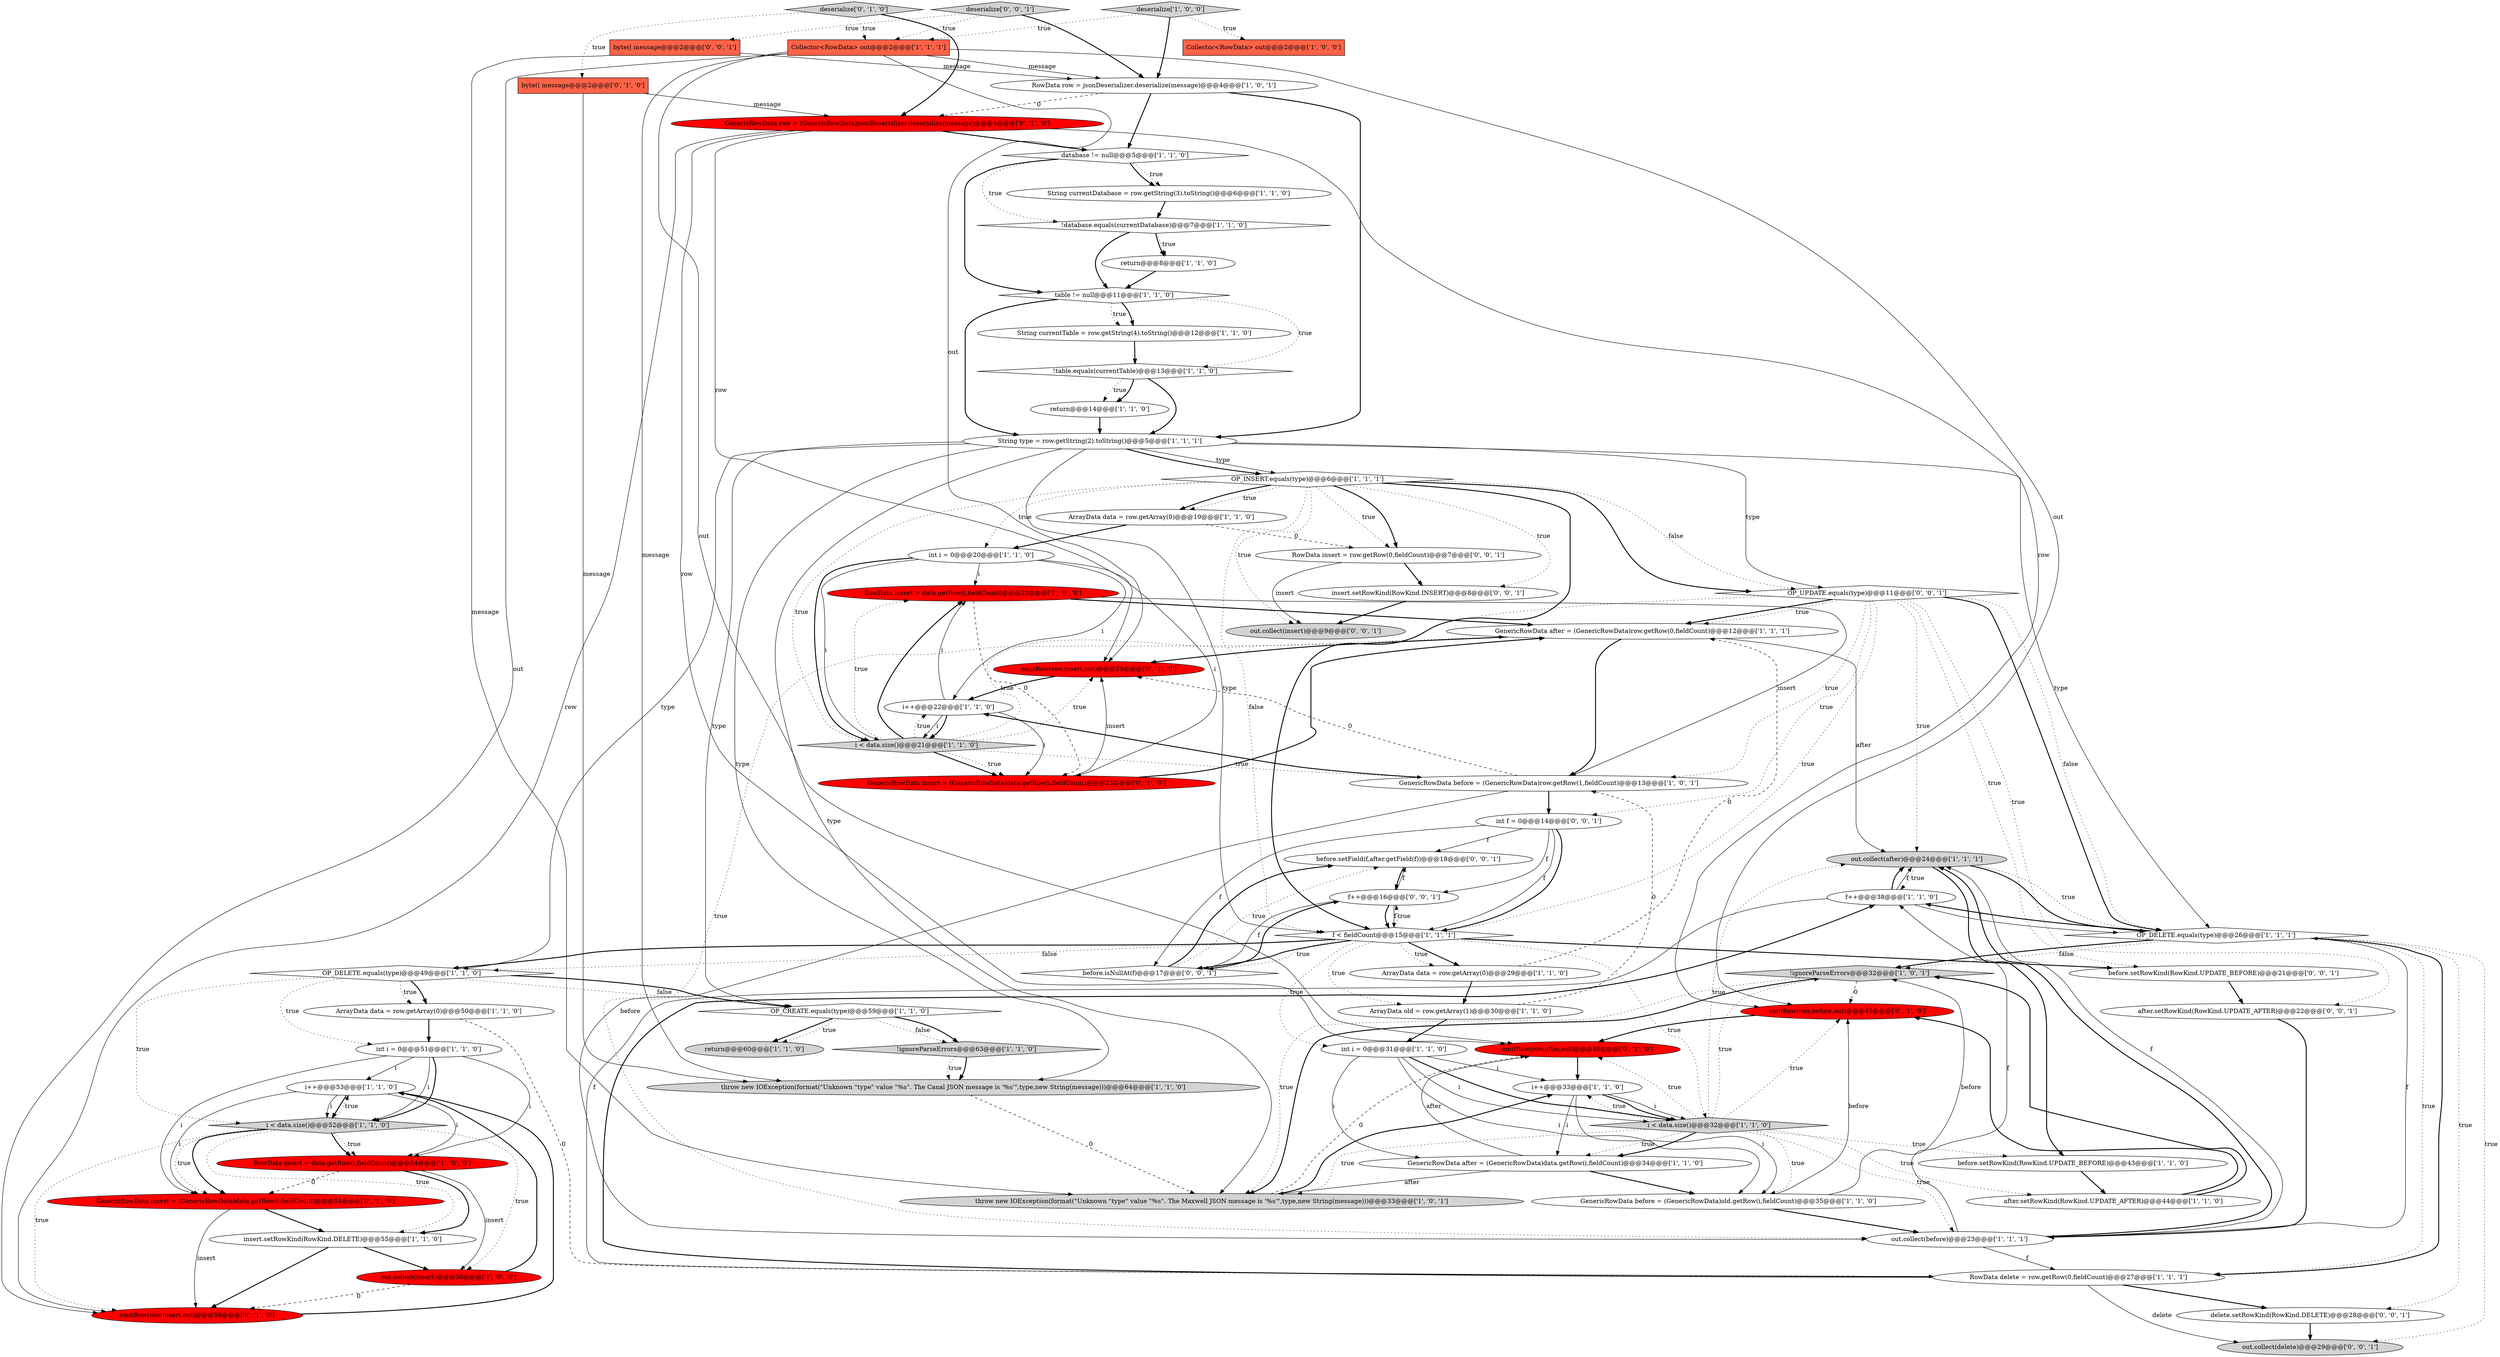 digraph {
71 [style = filled, label = "RowData insert = row.getRow(0,fieldCount)@@@7@@@['0', '0', '1']", fillcolor = white, shape = ellipse image = "AAA0AAABBB3BBB"];
52 [style = filled, label = "emitRow(row,after,out)@@@46@@@['0', '1', '0']", fillcolor = red, shape = ellipse image = "AAA1AAABBB2BBB"];
47 [style = filled, label = "!ignoreParseErrors@@@63@@@['1', '1', '0']", fillcolor = lightgray, shape = diamond image = "AAA0AAABBB1BBB"];
50 [style = filled, label = "byte(( message@@@2@@@['0', '1', '0']", fillcolor = tomato, shape = box image = "AAA0AAABBB2BBB"];
38 [style = filled, label = "f++@@@38@@@['1', '1', '0']", fillcolor = white, shape = ellipse image = "AAA0AAABBB1BBB"];
3 [style = filled, label = "String currentTable = row.getString(4).toString()@@@12@@@['1', '1', '0']", fillcolor = white, shape = ellipse image = "AAA0AAABBB1BBB"];
11 [style = filled, label = "after.setRowKind(RowKind.UPDATE_AFTER)@@@44@@@['1', '1', '0']", fillcolor = white, shape = ellipse image = "AAA0AAABBB1BBB"];
21 [style = filled, label = "throw new IOException(format(\"Unknown \"type\" value \"%s\". The Canal JSON message is '%s'\",type,new String(message)))@@@64@@@['1', '1', '0']", fillcolor = lightgray, shape = ellipse image = "AAA0AAABBB1BBB"];
23 [style = filled, label = "RowData delete = row.getRow(0,fieldCount)@@@27@@@['1', '1', '1']", fillcolor = white, shape = ellipse image = "AAA0AAABBB1BBB"];
22 [style = filled, label = "int i = 0@@@31@@@['1', '1', '0']", fillcolor = white, shape = ellipse image = "AAA0AAABBB1BBB"];
33 [style = filled, label = "ArrayData old = row.getArray(1)@@@30@@@['1', '1', '0']", fillcolor = white, shape = ellipse image = "AAA0AAABBB1BBB"];
6 [style = filled, label = "return@@@14@@@['1', '1', '0']", fillcolor = white, shape = ellipse image = "AAA0AAABBB1BBB"];
72 [style = filled, label = "after.setRowKind(RowKind.UPDATE_AFTER)@@@22@@@['0', '0', '1']", fillcolor = white, shape = ellipse image = "AAA0AAABBB3BBB"];
48 [style = filled, label = "before.setRowKind(RowKind.UPDATE_BEFORE)@@@43@@@['1', '1', '0']", fillcolor = white, shape = ellipse image = "AAA0AAABBB1BBB"];
57 [style = filled, label = "deserialize['0', '1', '0']", fillcolor = lightgray, shape = diamond image = "AAA0AAABBB2BBB"];
20 [style = filled, label = "i++@@@53@@@['1', '1', '0']", fillcolor = white, shape = ellipse image = "AAA0AAABBB1BBB"];
14 [style = filled, label = "table != null@@@11@@@['1', '1', '0']", fillcolor = white, shape = diamond image = "AAA0AAABBB1BBB"];
63 [style = filled, label = "before.setField(f,after.getField(f))@@@18@@@['0', '0', '1']", fillcolor = white, shape = ellipse image = "AAA0AAABBB3BBB"];
58 [style = filled, label = "GenericRowData row = (GenericRowData)jsonDeserializer.deserialize(message)@@@4@@@['0', '1', '0']", fillcolor = red, shape = ellipse image = "AAA1AAABBB2BBB"];
55 [style = filled, label = "emitRow(row,before,out)@@@45@@@['0', '1', '0']", fillcolor = red, shape = ellipse image = "AAA1AAABBB2BBB"];
12 [style = filled, label = "!database.equals(currentDatabase)@@@7@@@['1', '1', '0']", fillcolor = white, shape = diamond image = "AAA0AAABBB1BBB"];
66 [style = filled, label = "out.collect(insert)@@@9@@@['0', '0', '1']", fillcolor = lightgray, shape = ellipse image = "AAA0AAABBB3BBB"];
4 [style = filled, label = "out.collect(insert)@@@56@@@['1', '0', '0']", fillcolor = red, shape = ellipse image = "AAA1AAABBB1BBB"];
49 [style = filled, label = "database != null@@@5@@@['1', '1', '0']", fillcolor = white, shape = diamond image = "AAA0AAABBB1BBB"];
60 [style = filled, label = "byte(( message@@@2@@@['0', '0', '1']", fillcolor = tomato, shape = box image = "AAA0AAABBB3BBB"];
24 [style = filled, label = "OP_CREATE.equals(type)@@@59@@@['1', '1', '0']", fillcolor = white, shape = diamond image = "AAA0AAABBB1BBB"];
26 [style = filled, label = "throw new IOException(format(\"Unknown \"type\" value \"%s\". The Maxwell JSON message is '%s'\",type,new String(message)))@@@33@@@['1', '0', '1']", fillcolor = lightgray, shape = ellipse image = "AAA0AAABBB1BBB"];
16 [style = filled, label = "RowData insert = data.getRow(i,fieldCount)@@@23@@@['1', '0', '0']", fillcolor = red, shape = ellipse image = "AAA1AAABBB1BBB"];
31 [style = filled, label = "i++@@@22@@@['1', '1', '0']", fillcolor = white, shape = ellipse image = "AAA0AAABBB1BBB"];
35 [style = filled, label = "GenericRowData before = (GenericRowData)old.getRow(i,fieldCount)@@@35@@@['1', '1', '0']", fillcolor = white, shape = ellipse image = "AAA0AAABBB1BBB"];
64 [style = filled, label = "f++@@@16@@@['0', '0', '1']", fillcolor = white, shape = ellipse image = "AAA0AAABBB3BBB"];
30 [style = filled, label = "i < data.size()@@@32@@@['1', '1', '0']", fillcolor = lightgray, shape = diamond image = "AAA0AAABBB1BBB"];
7 [style = filled, label = "ArrayData data = row.getArray(0)@@@19@@@['1', '1', '0']", fillcolor = white, shape = ellipse image = "AAA0AAABBB1BBB"];
25 [style = filled, label = "out.collect(after)@@@24@@@['1', '1', '1']", fillcolor = lightgray, shape = ellipse image = "AAA0AAABBB1BBB"];
65 [style = filled, label = "delete.setRowKind(RowKind.DELETE)@@@28@@@['0', '0', '1']", fillcolor = white, shape = ellipse image = "AAA0AAABBB3BBB"];
17 [style = filled, label = "int i = 0@@@20@@@['1', '1', '0']", fillcolor = white, shape = ellipse image = "AAA0AAABBB1BBB"];
13 [style = filled, label = "OP_INSERT.equals(type)@@@6@@@['1', '1', '1']", fillcolor = white, shape = diamond image = "AAA0AAABBB1BBB"];
37 [style = filled, label = "GenericRowData after = (GenericRowData)row.getRow(0,fieldCount)@@@12@@@['1', '1', '1']", fillcolor = white, shape = ellipse image = "AAA0AAABBB1BBB"];
42 [style = filled, label = "!table.equals(currentTable)@@@13@@@['1', '1', '0']", fillcolor = white, shape = diamond image = "AAA0AAABBB1BBB"];
68 [style = filled, label = "int f = 0@@@14@@@['0', '0', '1']", fillcolor = white, shape = ellipse image = "AAA0AAABBB3BBB"];
5 [style = filled, label = "GenericRowData after = (GenericRowData)data.getRow(i,fieldCount)@@@34@@@['1', '1', '0']", fillcolor = white, shape = ellipse image = "AAA0AAABBB1BBB"];
29 [style = filled, label = "OP_DELETE.equals(type)@@@49@@@['1', '1', '0']", fillcolor = white, shape = diamond image = "AAA0AAABBB1BBB"];
62 [style = filled, label = "out.collect(delete)@@@29@@@['0', '0', '1']", fillcolor = lightgray, shape = ellipse image = "AAA0AAABBB3BBB"];
53 [style = filled, label = "GenericRowData insert = (GenericRowData)data.getRow(i,fieldCount)@@@54@@@['0', '1', '0']", fillcolor = red, shape = ellipse image = "AAA1AAABBB2BBB"];
54 [style = filled, label = "GenericRowData insert = (GenericRowData)data.getRow(i,fieldCount)@@@23@@@['0', '1', '0']", fillcolor = red, shape = ellipse image = "AAA1AAABBB2BBB"];
28 [style = filled, label = "deserialize['1', '0', '0']", fillcolor = lightgray, shape = diamond image = "AAA0AAABBB1BBB"];
41 [style = filled, label = "out.collect(before)@@@23@@@['1', '1', '1']", fillcolor = white, shape = ellipse image = "AAA0AAABBB1BBB"];
51 [style = filled, label = "emitRow(row,insert,out)@@@25@@@['0', '1', '0']", fillcolor = red, shape = ellipse image = "AAA1AAABBB2BBB"];
40 [style = filled, label = "OP_DELETE.equals(type)@@@26@@@['1', '1', '1']", fillcolor = white, shape = diamond image = "AAA0AAABBB1BBB"];
9 [style = filled, label = "f < fieldCount@@@15@@@['1', '1', '1']", fillcolor = white, shape = diamond image = "AAA0AAABBB1BBB"];
56 [style = filled, label = "emitRow(row,insert,out)@@@56@@@['0', '1', '0']", fillcolor = red, shape = ellipse image = "AAA1AAABBB2BBB"];
1 [style = filled, label = "!ignoreParseErrors@@@32@@@['1', '0', '1']", fillcolor = lightgray, shape = diamond image = "AAA0AAABBB1BBB"];
61 [style = filled, label = "OP_UPDATE.equals(type)@@@11@@@['0', '0', '1']", fillcolor = white, shape = diamond image = "AAA0AAABBB3BBB"];
70 [style = filled, label = "insert.setRowKind(RowKind.INSERT)@@@8@@@['0', '0', '1']", fillcolor = white, shape = ellipse image = "AAA0AAABBB3BBB"];
10 [style = filled, label = "GenericRowData before = (GenericRowData)row.getRow(1,fieldCount)@@@13@@@['1', '0', '1']", fillcolor = white, shape = ellipse image = "AAA0AAABBB1BBB"];
19 [style = filled, label = "return@@@60@@@['1', '1', '0']", fillcolor = lightgray, shape = ellipse image = "AAA0AAABBB1BBB"];
39 [style = filled, label = "insert.setRowKind(RowKind.DELETE)@@@55@@@['1', '1', '0']", fillcolor = white, shape = ellipse image = "AAA0AAABBB1BBB"];
8 [style = filled, label = "Collector<RowData> out@@@2@@@['1', '0', '0']", fillcolor = tomato, shape = box image = "AAA0AAABBB1BBB"];
32 [style = filled, label = "int i = 0@@@51@@@['1', '1', '0']", fillcolor = white, shape = ellipse image = "AAA0AAABBB1BBB"];
34 [style = filled, label = "String currentDatabase = row.getString(3).toString()@@@6@@@['1', '1', '0']", fillcolor = white, shape = ellipse image = "AAA0AAABBB1BBB"];
44 [style = filled, label = "ArrayData data = row.getArray(0)@@@29@@@['1', '1', '0']", fillcolor = white, shape = ellipse image = "AAA0AAABBB1BBB"];
43 [style = filled, label = "return@@@8@@@['1', '1', '0']", fillcolor = white, shape = ellipse image = "AAA0AAABBB1BBB"];
59 [style = filled, label = "before.setRowKind(RowKind.UPDATE_BEFORE)@@@21@@@['0', '0', '1']", fillcolor = white, shape = ellipse image = "AAA0AAABBB3BBB"];
2 [style = filled, label = "i++@@@33@@@['1', '1', '0']", fillcolor = white, shape = ellipse image = "AAA0AAABBB1BBB"];
46 [style = filled, label = "Collector<RowData> out@@@2@@@['1', '1', '1']", fillcolor = tomato, shape = box image = "AAA0AAABBB1BBB"];
36 [style = filled, label = "i < data.size()@@@52@@@['1', '1', '0']", fillcolor = lightgray, shape = diamond image = "AAA0AAABBB1BBB"];
15 [style = filled, label = "i < data.size()@@@21@@@['1', '1', '0']", fillcolor = lightgray, shape = diamond image = "AAA0AAABBB1BBB"];
18 [style = filled, label = "String type = row.getString(2).toString()@@@5@@@['1', '1', '1']", fillcolor = white, shape = ellipse image = "AAA0AAABBB1BBB"];
67 [style = filled, label = "before.isNullAt(f)@@@17@@@['0', '0', '1']", fillcolor = white, shape = diamond image = "AAA0AAABBB3BBB"];
27 [style = filled, label = "RowData row = jsonDeserializer.deserialize(message)@@@4@@@['1', '0', '1']", fillcolor = white, shape = ellipse image = "AAA0AAABBB1BBB"];
69 [style = filled, label = "deserialize['0', '0', '1']", fillcolor = lightgray, shape = diamond image = "AAA0AAABBB3BBB"];
45 [style = filled, label = "RowData insert = data.getRow(i,fieldCount)@@@54@@@['1', '0', '0']", fillcolor = red, shape = ellipse image = "AAA1AAABBB1BBB"];
0 [style = filled, label = "ArrayData data = row.getArray(0)@@@50@@@['1', '1', '0']", fillcolor = white, shape = ellipse image = "AAA0AAABBB1BBB"];
30->5 [style = dotted, label="true"];
14->3 [style = bold, label=""];
4->56 [style = dashed, label="0"];
14->42 [style = dotted, label="true"];
71->70 [style = bold, label=""];
16->37 [style = bold, label=""];
41->23 [style = solid, label="f"];
70->66 [style = bold, label=""];
61->37 [style = bold, label=""];
32->36 [style = solid, label="i"];
1->55 [style = dashed, label="0"];
9->64 [style = dotted, label="true"];
61->37 [style = dotted, label="true"];
72->41 [style = bold, label=""];
18->24 [style = solid, label="type"];
35->41 [style = bold, label=""];
13->70 [style = dotted, label="true"];
68->9 [style = solid, label="f"];
15->31 [style = dotted, label="true"];
49->14 [style = bold, label=""];
36->53 [style = bold, label=""];
15->54 [style = bold, label=""];
65->62 [style = bold, label=""];
29->0 [style = bold, label=""];
18->9 [style = solid, label="type"];
49->34 [style = dotted, label="true"];
46->27 [style = solid, label="message"];
68->63 [style = solid, label="f"];
50->21 [style = solid, label="message"];
57->58 [style = bold, label=""];
32->45 [style = solid, label="i"];
40->23 [style = dotted, label="true"];
25->48 [style = bold, label=""];
30->55 [style = dotted, label="true"];
40->38 [style = bold, label=""];
61->40 [style = dotted, label="false"];
22->5 [style = solid, label="i"];
18->13 [style = solid, label="type"];
27->49 [style = bold, label=""];
53->39 [style = bold, label=""];
22->30 [style = bold, label=""];
40->23 [style = bold, label=""];
22->30 [style = solid, label="i"];
30->2 [style = dotted, label="true"];
36->20 [style = dotted, label="true"];
13->9 [style = dotted, label="false"];
60->27 [style = solid, label="message"];
10->51 [style = dashed, label="0"];
17->15 [style = solid, label="i"];
36->39 [style = dotted, label="true"];
46->56 [style = solid, label="out"];
37->25 [style = solid, label="after"];
20->36 [style = solid, label="i"];
54->37 [style = bold, label=""];
35->1 [style = solid, label="before"];
14->3 [style = dotted, label="true"];
13->15 [style = dotted, label="true"];
9->29 [style = bold, label=""];
40->65 [style = dotted, label="true"];
29->36 [style = dotted, label="true"];
25->40 [style = bold, label=""];
18->40 [style = solid, label="type"];
64->9 [style = bold, label=""];
13->17 [style = dotted, label="true"];
9->33 [style = dotted, label="true"];
30->41 [style = dotted, label="true"];
9->67 [style = dotted, label="true"];
24->19 [style = bold, label=""];
28->8 [style = dotted, label="true"];
10->31 [style = bold, label=""];
67->64 [style = bold, label=""];
31->54 [style = solid, label="i"];
32->53 [style = solid, label="i"];
54->51 [style = solid, label="insert"];
23->65 [style = bold, label=""];
0->23 [style = dashed, label="0"];
38->23 [style = solid, label="f"];
10->41 [style = solid, label="before"];
24->47 [style = dotted, label="false"];
22->2 [style = solid, label="i"];
46->55 [style = solid, label="out"];
15->10 [style = dotted, label="true"];
61->10 [style = dotted, label="true"];
13->7 [style = dotted, label="true"];
15->16 [style = dotted, label="true"];
18->29 [style = solid, label="type"];
58->51 [style = solid, label="row"];
5->26 [style = solid, label="after"];
39->4 [style = bold, label=""];
24->47 [style = bold, label=""];
58->56 [style = solid, label="row"];
5->52 [style = solid, label="after"];
25->38 [style = dotted, label="true"];
40->62 [style = dotted, label="true"];
64->63 [style = solid, label="f"];
69->46 [style = dotted, label="true"];
44->37 [style = dashed, label="0"];
61->25 [style = dotted, label="true"];
61->41 [style = dotted, label="true"];
36->45 [style = dotted, label="true"];
1->26 [style = dotted, label="true"];
18->26 [style = solid, label="type"];
28->46 [style = dotted, label="true"];
57->50 [style = dotted, label="true"];
68->67 [style = solid, label="f"];
7->71 [style = dashed, label="0"];
31->15 [style = solid, label="i"];
68->9 [style = bold, label=""];
33->10 [style = dashed, label="0"];
9->44 [style = bold, label=""];
13->61 [style = bold, label=""];
12->14 [style = bold, label=""];
17->15 [style = bold, label=""];
15->51 [style = dotted, label="true"];
16->54 [style = dashed, label="0"];
38->25 [style = bold, label=""];
32->36 [style = bold, label=""];
36->56 [style = dotted, label="true"];
24->19 [style = dotted, label="true"];
14->18 [style = bold, label=""];
69->60 [style = dotted, label="true"];
61->40 [style = bold, label=""];
38->40 [style = solid, label="f"];
29->32 [style = dotted, label="true"];
2->5 [style = solid, label="i"];
53->56 [style = solid, label="insert"];
9->29 [style = dotted, label="false"];
36->53 [style = dotted, label="true"];
29->0 [style = dotted, label="true"];
46->52 [style = solid, label="out"];
27->18 [style = bold, label=""];
13->71 [style = dotted, label="true"];
45->4 [style = solid, label="insert"];
7->17 [style = bold, label=""];
15->54 [style = dotted, label="true"];
37->10 [style = bold, label=""];
6->18 [style = bold, label=""];
12->43 [style = dotted, label="true"];
22->35 [style = solid, label="i"];
44->33 [style = bold, label=""];
59->72 [style = bold, label=""];
61->9 [style = dotted, label="true"];
61->59 [style = dotted, label="true"];
2->30 [style = solid, label="i"];
46->51 [style = solid, label="out"];
29->24 [style = dotted, label="false"];
13->61 [style = dotted, label="false"];
61->72 [style = dotted, label="true"];
58->49 [style = bold, label=""];
3->42 [style = bold, label=""];
13->71 [style = bold, label=""];
9->44 [style = dotted, label="true"];
32->20 [style = solid, label="i"];
30->25 [style = dotted, label="true"];
27->58 [style = dashed, label="0"];
43->14 [style = bold, label=""];
30->5 [style = bold, label=""];
17->54 [style = solid, label="i"];
48->11 [style = bold, label=""];
67->63 [style = bold, label=""];
9->59 [style = bold, label=""];
58->52 [style = solid, label="row"];
69->27 [style = bold, label=""];
60->26 [style = solid, label="message"];
21->26 [style = dashed, label="0"];
4->20 [style = bold, label=""];
61->68 [style = dotted, label="true"];
15->37 [style = dotted, label="true"];
20->53 [style = solid, label="i"];
11->55 [style = bold, label=""];
13->9 [style = bold, label=""];
47->21 [style = bold, label=""];
47->21 [style = dotted, label="true"];
12->43 [style = bold, label=""];
0->32 [style = bold, label=""];
55->52 [style = bold, label=""];
9->22 [style = dotted, label="true"];
9->30 [style = dotted, label="true"];
30->11 [style = dotted, label="true"];
5->35 [style = bold, label=""];
33->22 [style = bold, label=""];
20->36 [style = bold, label=""];
45->39 [style = bold, label=""];
30->52 [style = dotted, label="true"];
41->38 [style = solid, label="f"];
46->21 [style = solid, label="message"];
2->35 [style = solid, label="i"];
38->25 [style = solid, label="f"];
42->18 [style = bold, label=""];
30->1 [style = dotted, label="true"];
20->45 [style = solid, label="i"];
10->68 [style = bold, label=""];
67->63 [style = dotted, label="true"];
11->1 [style = bold, label=""];
37->51 [style = bold, label=""];
63->64 [style = bold, label=""];
45->53 [style = dashed, label="0"];
64->67 [style = solid, label="f"];
30->48 [style = dotted, label="true"];
42->6 [style = dotted, label="true"];
49->12 [style = dotted, label="true"];
57->46 [style = dotted, label="true"];
52->2 [style = bold, label=""];
30->26 [style = dotted, label="true"];
49->34 [style = bold, label=""];
34->12 [style = bold, label=""];
15->16 [style = bold, label=""];
1->26 [style = bold, label=""];
31->15 [style = bold, label=""];
36->4 [style = dotted, label="true"];
31->16 [style = solid, label="i"];
40->1 [style = bold, label=""];
26->2 [style = bold, label=""];
17->31 [style = solid, label="i"];
16->10 [style = solid, label="insert"];
40->1 [style = dotted, label="false"];
17->16 [style = solid, label="i"];
13->66 [style = dotted, label="true"];
42->6 [style = bold, label=""];
25->40 [style = dotted, label="true"];
64->9 [style = solid, label="f"];
58->55 [style = solid, label="row"];
30->35 [style = dotted, label="true"];
35->55 [style = solid, label="before"];
13->7 [style = bold, label=""];
23->38 [style = bold, label=""];
39->56 [style = bold, label=""];
18->61 [style = solid, label="type"];
23->62 [style = solid, label="delete"];
18->13 [style = bold, label=""];
18->21 [style = solid, label="type"];
26->52 [style = dashed, label="0"];
41->25 [style = bold, label=""];
28->27 [style = bold, label=""];
71->66 [style = solid, label="insert"];
36->45 [style = bold, label=""];
51->31 [style = bold, label=""];
68->64 [style = solid, label="f"];
41->25 [style = solid, label="f"];
2->30 [style = bold, label=""];
29->24 [style = bold, label=""];
56->20 [style = bold, label=""];
9->67 [style = bold, label=""];
41->40 [style = solid, label="f"];
50->58 [style = solid, label="message"];
}

